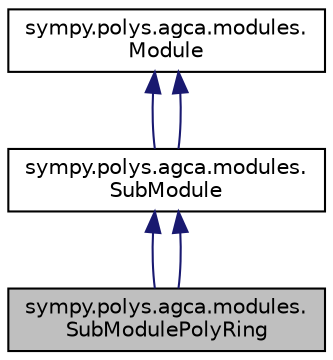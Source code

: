 digraph "sympy.polys.agca.modules.SubModulePolyRing"
{
 // LATEX_PDF_SIZE
  edge [fontname="Helvetica",fontsize="10",labelfontname="Helvetica",labelfontsize="10"];
  node [fontname="Helvetica",fontsize="10",shape=record];
  Node1 [label="sympy.polys.agca.modules.\lSubModulePolyRing",height=0.2,width=0.4,color="black", fillcolor="grey75", style="filled", fontcolor="black",tooltip=" "];
  Node2 -> Node1 [dir="back",color="midnightblue",fontsize="10",style="solid",fontname="Helvetica"];
  Node2 [label="sympy.polys.agca.modules.\lSubModule",height=0.2,width=0.4,color="black", fillcolor="white", style="filled",URL="$classsympy_1_1polys_1_1agca_1_1modules_1_1SubModule.html",tooltip="Submodules and subquotients ###########################################."];
  Node3 -> Node2 [dir="back",color="midnightblue",fontsize="10",style="solid",fontname="Helvetica"];
  Node3 [label="sympy.polys.agca.modules.\lModule",height=0.2,width=0.4,color="black", fillcolor="white", style="filled",URL="$classsympy_1_1polys_1_1agca_1_1modules_1_1Module.html",tooltip="Abstract base classes #################################################."];
  Node3 -> Node2 [dir="back",color="midnightblue",fontsize="10",style="solid",fontname="Helvetica"];
  Node2 -> Node1 [dir="back",color="midnightblue",fontsize="10",style="solid",fontname="Helvetica"];
}
